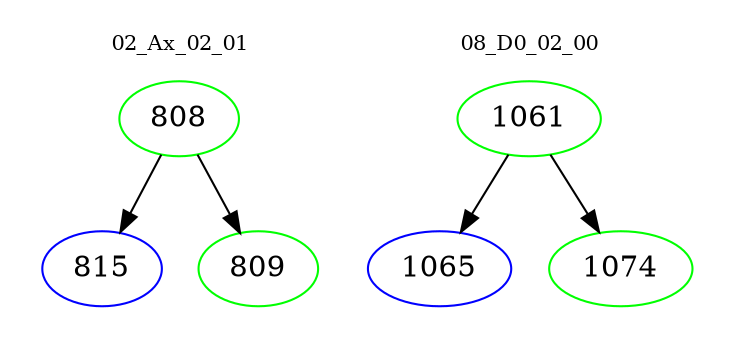 digraph{
subgraph cluster_0 {
color = white
label = "02_Ax_02_01";
fontsize=10;
T0_808 [label="808", color="green"]
T0_808 -> T0_815 [color="black"]
T0_815 [label="815", color="blue"]
T0_808 -> T0_809 [color="black"]
T0_809 [label="809", color="green"]
}
subgraph cluster_1 {
color = white
label = "08_D0_02_00";
fontsize=10;
T1_1061 [label="1061", color="green"]
T1_1061 -> T1_1065 [color="black"]
T1_1065 [label="1065", color="blue"]
T1_1061 -> T1_1074 [color="black"]
T1_1074 [label="1074", color="green"]
}
}
